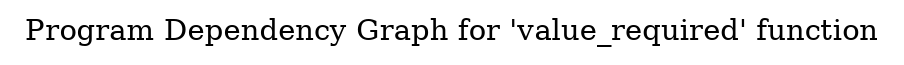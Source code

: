 digraph "Program Dependency Graph for 'value_required' function" {
	label="Program Dependency Graph for 'value_required' function";

}

